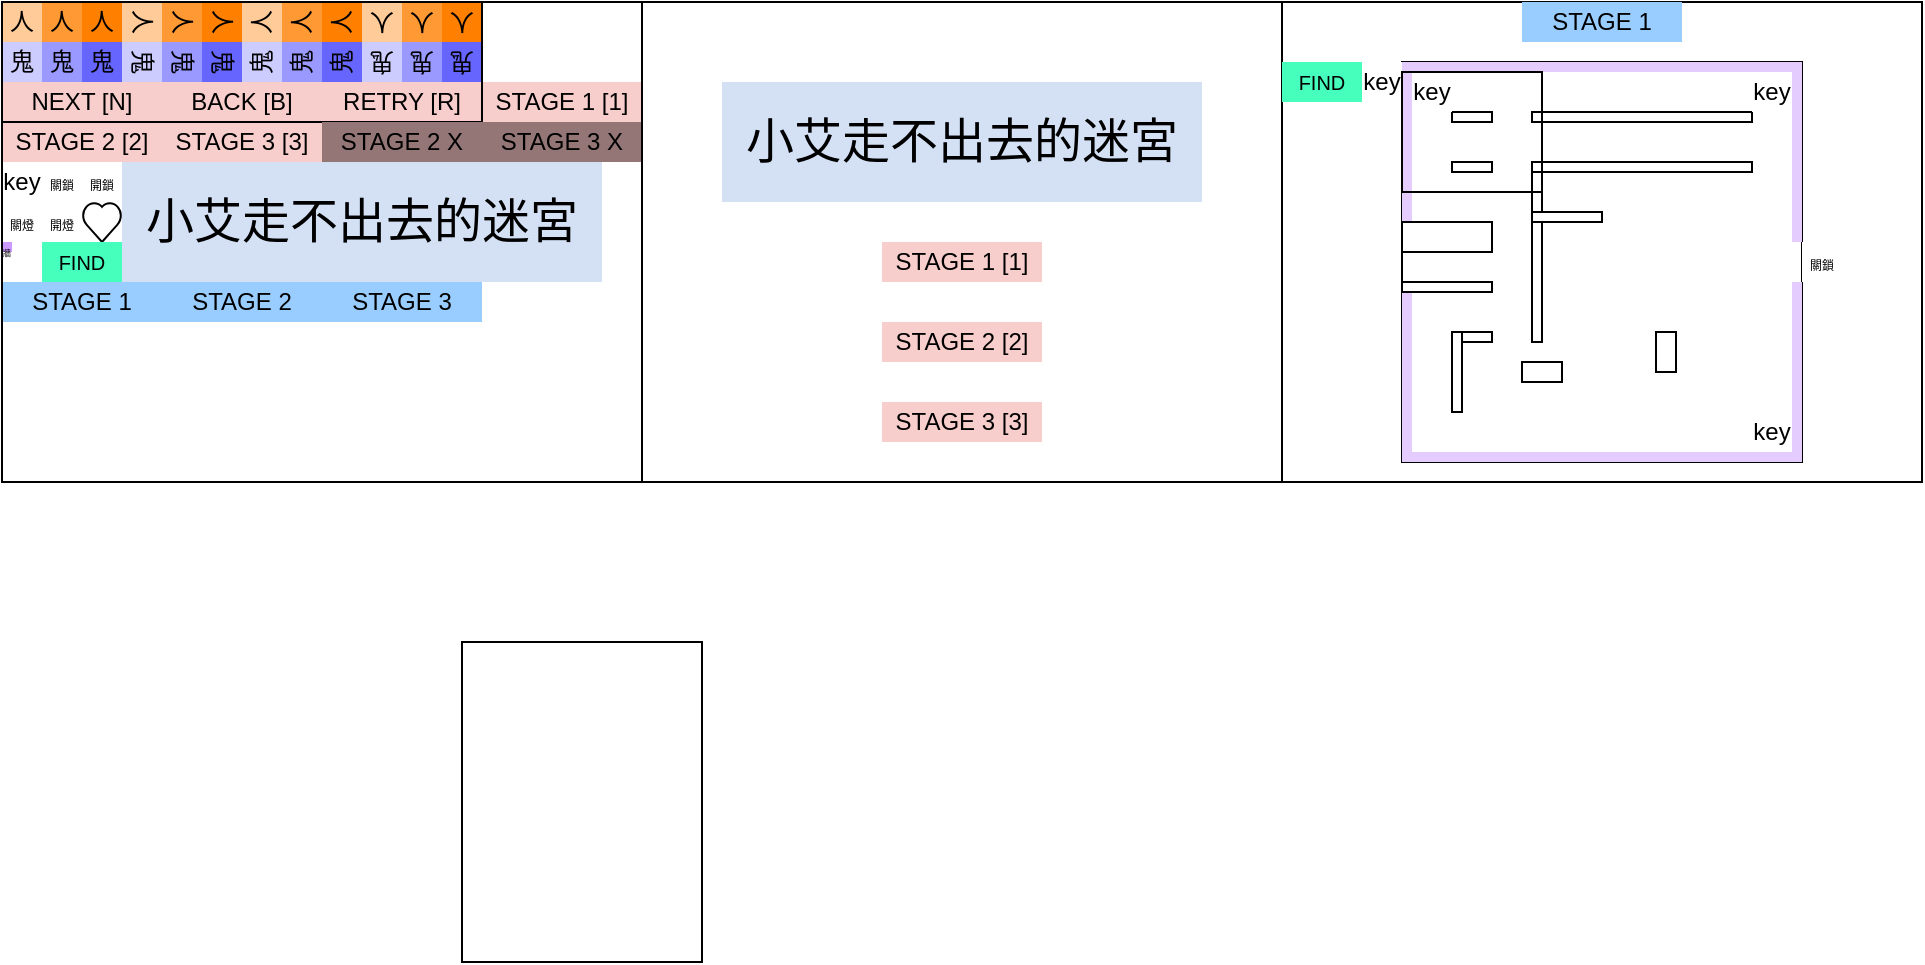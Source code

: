<mxfile version="22.1.11" type="device">
  <diagram name="第 1 页" id="ZVeX3MrrJ8u_XPvHQYW3">
    <mxGraphModel dx="678" dy="428" grid="1" gridSize="10" guides="1" tooltips="1" connect="1" arrows="1" fold="1" page="0" pageScale="1" pageWidth="827" pageHeight="1169" math="0" shadow="0">
      <root>
        <mxCell id="0" />
        <mxCell id="1" parent="0" />
        <mxCell id="8gye8lYrFyiWqnvWTvWa-485" value="" style="verticalLabelPosition=bottom;verticalAlign=top;html=1;shape=mxgraph.basic.rect;fillColor2=none;strokeWidth=1;size=20;indent=5;fillColor=none;strokeColor=#333333;" parent="1" vertex="1">
          <mxGeometry width="20" height="80" as="geometry" />
        </mxCell>
        <mxCell id="mk1CYxiMvZQm68hf4U1i-44" value="" style="rounded=0;whiteSpace=wrap;html=1;fillColor=none;" parent="1" vertex="1">
          <mxGeometry width="40" height="80" as="geometry" />
        </mxCell>
        <mxCell id="mk1CYxiMvZQm68hf4U1i-1" value="" style="verticalLabelPosition=bottom;verticalAlign=top;html=1;shape=mxgraph.basic.rect;fillColor2=none;strokeWidth=1;size=20;indent=5;fillColor=none;" parent="1" vertex="1">
          <mxGeometry x="640" width="320" height="240" as="geometry" />
        </mxCell>
        <mxCell id="8gye8lYrFyiWqnvWTvWa-423" value="人" style="rounded=0;whiteSpace=wrap;html=1;strokeColor=none;fillColor=#FFCC99;rotation=90;" parent="1" vertex="1">
          <mxGeometry x="60" width="20" height="20" as="geometry" />
        </mxCell>
        <mxCell id="8gye8lYrFyiWqnvWTvWa-424" value="人" style="rounded=0;whiteSpace=wrap;html=1;strokeColor=none;fillColor=#FFCC99;rotation=-90;" parent="1" vertex="1">
          <mxGeometry x="120" width="20" height="20" as="geometry" />
        </mxCell>
        <mxCell id="8gye8lYrFyiWqnvWTvWa-425" value="人" style="rounded=0;whiteSpace=wrap;html=1;strokeColor=none;fillColor=#FF9933;" parent="1" vertex="1">
          <mxGeometry x="20" width="20" height="20" as="geometry" />
        </mxCell>
        <mxCell id="8gye8lYrFyiWqnvWTvWa-453" value="&lt;font style=&quot;font-size: 4px;&quot;&gt;牆&lt;/font&gt;" style="rounded=0;whiteSpace=wrap;html=1;fillColor=#CC99FF;shadow=0;strokeColor=none;" parent="1" vertex="1">
          <mxGeometry y="120" width="5" height="5" as="geometry" />
        </mxCell>
        <mxCell id="8gye8lYrFyiWqnvWTvWa-454" value="key" style="rounded=0;whiteSpace=wrap;html=1;strokeColor=none;" parent="1" vertex="1">
          <mxGeometry y="80" width="20" height="20" as="geometry" />
        </mxCell>
        <mxCell id="8gye8lYrFyiWqnvWTvWa-455" value="&lt;font style=&quot;font-size: 6px;&quot;&gt;關鎖&lt;/font&gt;" style="rounded=0;whiteSpace=wrap;html=1;strokeColor=none;" parent="1" vertex="1">
          <mxGeometry x="20" y="80" width="20" height="20" as="geometry" />
        </mxCell>
        <mxCell id="8gye8lYrFyiWqnvWTvWa-461" value="&lt;font style=&quot;font-size: 6px;&quot;&gt;開鎖&lt;/font&gt;" style="rounded=0;whiteSpace=wrap;html=1;strokeColor=none;" parent="1" vertex="1">
          <mxGeometry x="40" y="80" width="20" height="20" as="geometry" />
        </mxCell>
        <mxCell id="8gye8lYrFyiWqnvWTvWa-462" value="&lt;font style=&quot;font-size: 6px;&quot;&gt;關燈&lt;/font&gt;" style="rounded=0;whiteSpace=wrap;html=1;strokeColor=none;" parent="1" vertex="1">
          <mxGeometry y="100" width="20" height="20" as="geometry" />
        </mxCell>
        <mxCell id="8gye8lYrFyiWqnvWTvWa-463" value="&lt;font style=&quot;font-size: 6px;&quot;&gt;開燈&lt;/font&gt;" style="rounded=0;whiteSpace=wrap;html=1;strokeColor=none;" parent="1" vertex="1">
          <mxGeometry x="20" y="100" width="20" height="20" as="geometry" />
        </mxCell>
        <mxCell id="8gye8lYrFyiWqnvWTvWa-464" value="" style="verticalLabelPosition=bottom;verticalAlign=top;html=1;shape=mxgraph.basic.heart" parent="1" vertex="1">
          <mxGeometry x="40" y="100" width="20" height="20" as="geometry" />
        </mxCell>
        <mxCell id="8gye8lYrFyiWqnvWTvWa-469" value="&lt;font style=&quot;font-size: 24px;&quot;&gt;小艾走不出去的迷宮&lt;/font&gt;" style="rounded=0;whiteSpace=wrap;html=1;strokeColor=none;fillColor=#D4E1F5;" parent="1" vertex="1">
          <mxGeometry x="60" y="80" width="240" height="60" as="geometry" />
        </mxCell>
        <mxCell id="8gye8lYrFyiWqnvWTvWa-474" value="鬼" style="rounded=0;whiteSpace=wrap;html=1;strokeColor=none;fillColor=#CCCCFF;" parent="1" vertex="1">
          <mxGeometry y="20" width="20" height="20" as="geometry" />
        </mxCell>
        <mxCell id="8gye8lYrFyiWqnvWTvWa-478" value="人" style="rounded=0;whiteSpace=wrap;html=1;strokeColor=none;fillColor=#FFCC99;" parent="1" vertex="1">
          <mxGeometry width="20" height="20" as="geometry" />
        </mxCell>
        <mxCell id="8gye8lYrFyiWqnvWTvWa-479" value="NEXT [N]" style="rounded=0;whiteSpace=wrap;html=1;fillColor=#F8CECC;strokeColor=none;" parent="1" vertex="1">
          <mxGeometry y="40" width="80" height="20" as="geometry" />
        </mxCell>
        <mxCell id="8gye8lYrFyiWqnvWTvWa-480" value="BACK [B]" style="rounded=0;whiteSpace=wrap;html=1;fillColor=#F8CECC;strokeColor=none;" parent="1" vertex="1">
          <mxGeometry x="80" y="40" width="80" height="20" as="geometry" />
        </mxCell>
        <mxCell id="8gye8lYrFyiWqnvWTvWa-481" value="RETRY [R]" style="rounded=0;whiteSpace=wrap;html=1;fillColor=#F8CECC;strokeColor=none;" parent="1" vertex="1">
          <mxGeometry x="160" y="40" width="80" height="20" as="geometry" />
        </mxCell>
        <mxCell id="8gye8lYrFyiWqnvWTvWa-482" value="STAGE 1 [1]" style="rounded=0;whiteSpace=wrap;html=1;fillColor=#F8CECC;strokeColor=none;" parent="1" vertex="1">
          <mxGeometry x="240" y="40" width="80" height="20" as="geometry" />
        </mxCell>
        <mxCell id="8gye8lYrFyiWqnvWTvWa-483" value="STAGE 2 [2]" style="rounded=0;whiteSpace=wrap;html=1;fillColor=#F8CECC;strokeColor=none;" parent="1" vertex="1">
          <mxGeometry y="60" width="80" height="20" as="geometry" />
        </mxCell>
        <mxCell id="8gye8lYrFyiWqnvWTvWa-484" value="STAGE 3 [3]" style="rounded=0;whiteSpace=wrap;html=1;fillColor=#F8CECC;strokeColor=none;" parent="1" vertex="1">
          <mxGeometry x="80" y="60" width="80" height="20" as="geometry" />
        </mxCell>
        <mxCell id="umz5n9U-2U131VHlXsAc-1" value="" style="verticalLabelPosition=bottom;verticalAlign=top;html=1;shape=mxgraph.basic.rect;fillColor2=none;strokeWidth=1;size=20;indent=5;fillColor=none;" parent="1" vertex="1">
          <mxGeometry x="320" width="320" height="240" as="geometry" />
        </mxCell>
        <mxCell id="umz5n9U-2U131VHlXsAc-8" value="STAGE 1 [1]" style="rounded=0;whiteSpace=wrap;html=1;fillColor=#F8CECC;strokeColor=none;" parent="1" vertex="1">
          <mxGeometry x="440" y="120" width="80" height="20" as="geometry" />
        </mxCell>
        <mxCell id="umz5n9U-2U131VHlXsAc-9" value="STAGE 3 [3]" style="rounded=0;whiteSpace=wrap;html=1;fillColor=#F8CECC;strokeColor=none;" parent="1" vertex="1">
          <mxGeometry x="440" y="200" width="80" height="20" as="geometry" />
        </mxCell>
        <mxCell id="umz5n9U-2U131VHlXsAc-10" value="STAGE 2 [2]" style="rounded=0;whiteSpace=wrap;html=1;fillColor=#F8CECC;strokeColor=none;" parent="1" vertex="1">
          <mxGeometry x="440" y="160" width="80" height="20" as="geometry" />
        </mxCell>
        <mxCell id="umz5n9U-2U131VHlXsAc-12" value="" style="rounded=0;whiteSpace=wrap;html=1;fillColor=none;" parent="1" vertex="1">
          <mxGeometry x="700" y="30" width="200" height="200" as="geometry" />
        </mxCell>
        <mxCell id="umz5n9U-2U131VHlXsAc-14" value="&lt;font style=&quot;font-size: 24px;&quot;&gt;小艾走不出去的迷宮&lt;/font&gt;" style="rounded=0;whiteSpace=wrap;html=1;strokeColor=none;fillColor=#D4E1F5;" parent="1" vertex="1">
          <mxGeometry x="360" y="40" width="240" height="60" as="geometry" />
        </mxCell>
        <mxCell id="umz5n9U-2U131VHlXsAc-16" value="人" style="rounded=0;whiteSpace=wrap;html=1;strokeColor=none;fillColor=#FF8000;" parent="1" vertex="1">
          <mxGeometry x="40" width="20" height="20" as="geometry" />
        </mxCell>
        <mxCell id="umz5n9U-2U131VHlXsAc-17" value="人" style="rounded=0;whiteSpace=wrap;html=1;strokeColor=none;fillColor=#FF8000;rotation=90;" parent="1" vertex="1">
          <mxGeometry x="100" width="20" height="20" as="geometry" />
        </mxCell>
        <mxCell id="umz5n9U-2U131VHlXsAc-18" value="人" style="rounded=0;whiteSpace=wrap;html=1;strokeColor=none;fillColor=#FF9933;rotation=90;" parent="1" vertex="1">
          <mxGeometry x="80" width="20" height="20" as="geometry" />
        </mxCell>
        <mxCell id="umz5n9U-2U131VHlXsAc-22" value="人" style="rounded=0;whiteSpace=wrap;html=1;strokeColor=none;fillColor=#FF8000;rotation=-90;" parent="1" vertex="1">
          <mxGeometry x="160" width="20" height="20" as="geometry" />
        </mxCell>
        <mxCell id="umz5n9U-2U131VHlXsAc-23" value="鬼" style="rounded=0;whiteSpace=wrap;html=1;strokeColor=none;fillColor=#9999FF;" parent="1" vertex="1">
          <mxGeometry x="20" y="20" width="20" height="20" as="geometry" />
        </mxCell>
        <mxCell id="umz5n9U-2U131VHlXsAc-25" value="鬼" style="rounded=0;whiteSpace=wrap;html=1;strokeColor=none;fillColor=#6666FF;" parent="1" vertex="1">
          <mxGeometry x="40" y="20" width="20" height="20" as="geometry" />
        </mxCell>
        <mxCell id="umz5n9U-2U131VHlXsAc-32" value="人" style="rounded=0;whiteSpace=wrap;html=1;strokeColor=none;fillColor=#FF9933;rotation=-90;" parent="1" vertex="1">
          <mxGeometry x="140" width="20" height="20" as="geometry" />
        </mxCell>
        <mxCell id="umz5n9U-2U131VHlXsAc-33" value="人" style="rounded=0;whiteSpace=wrap;html=1;strokeColor=none;fillColor=#FFCC99;rotation=-180;" parent="1" vertex="1">
          <mxGeometry x="180" width="20" height="20" as="geometry" />
        </mxCell>
        <mxCell id="umz5n9U-2U131VHlXsAc-34" value="人" style="rounded=0;whiteSpace=wrap;html=1;strokeColor=none;fillColor=#FF8000;rotation=-180;" parent="1" vertex="1">
          <mxGeometry x="220" width="20" height="20" as="geometry" />
        </mxCell>
        <mxCell id="umz5n9U-2U131VHlXsAc-35" value="人" style="rounded=0;whiteSpace=wrap;html=1;strokeColor=none;fillColor=#FF9933;rotation=-180;" parent="1" vertex="1">
          <mxGeometry x="200" width="20" height="20" as="geometry" />
        </mxCell>
        <mxCell id="umz5n9U-2U131VHlXsAc-36" value="鬼" style="rounded=0;whiteSpace=wrap;html=1;strokeColor=none;fillColor=#CCCCFF;rotation=90;" parent="1" vertex="1">
          <mxGeometry x="60" y="20" width="20" height="20" as="geometry" />
        </mxCell>
        <mxCell id="umz5n9U-2U131VHlXsAc-37" value="鬼" style="rounded=0;whiteSpace=wrap;html=1;strokeColor=none;fillColor=#9999FF;rotation=90;" parent="1" vertex="1">
          <mxGeometry x="80" y="20" width="20" height="20" as="geometry" />
        </mxCell>
        <mxCell id="umz5n9U-2U131VHlXsAc-38" value="鬼" style="rounded=0;whiteSpace=wrap;html=1;strokeColor=none;fillColor=#6666FF;rotation=90;direction=south;" parent="1" vertex="1">
          <mxGeometry x="100" y="20" width="20" height="20" as="geometry" />
        </mxCell>
        <mxCell id="umz5n9U-2U131VHlXsAc-39" value="鬼" style="rounded=0;whiteSpace=wrap;html=1;strokeColor=none;fillColor=#CCCCFF;direction=north;flipV=0;flipH=0;rotation=180;" parent="1" vertex="1">
          <mxGeometry x="180" y="20" width="20" height="20" as="geometry" />
        </mxCell>
        <mxCell id="umz5n9U-2U131VHlXsAc-40" value="鬼" style="rounded=0;whiteSpace=wrap;html=1;strokeColor=none;fillColor=#9999FF;direction=north;flipV=0;flipH=0;rotation=180;" parent="1" vertex="1">
          <mxGeometry x="200" y="20" width="20" height="20" as="geometry" />
        </mxCell>
        <mxCell id="umz5n9U-2U131VHlXsAc-41" value="鬼" style="rounded=0;whiteSpace=wrap;html=1;strokeColor=none;fillColor=#6666FF;direction=west;flipV=0;flipH=0;rotation=180;" parent="1" vertex="1">
          <mxGeometry x="220" y="20" width="20" height="20" as="geometry" />
        </mxCell>
        <mxCell id="umz5n9U-2U131VHlXsAc-42" value="鬼" style="rounded=0;whiteSpace=wrap;html=1;strokeColor=none;fillColor=#CCCCFF;direction=north;flipV=0;flipH=0;rotation=270;" parent="1" vertex="1">
          <mxGeometry x="120" y="20" width="20" height="20" as="geometry" />
        </mxCell>
        <mxCell id="umz5n9U-2U131VHlXsAc-43" value="鬼" style="rounded=0;whiteSpace=wrap;html=1;strokeColor=none;fillColor=#9999FF;direction=north;flipV=0;flipH=0;rotation=270;" parent="1" vertex="1">
          <mxGeometry x="140" y="20" width="20" height="20" as="geometry" />
        </mxCell>
        <mxCell id="umz5n9U-2U131VHlXsAc-44" value="鬼" style="rounded=0;whiteSpace=wrap;html=1;strokeColor=none;fillColor=#6666FF;direction=west;flipV=0;flipH=0;rotation=270;" parent="1" vertex="1">
          <mxGeometry x="160" y="20" width="20" height="20" as="geometry" />
        </mxCell>
        <mxCell id="mk1CYxiMvZQm68hf4U1i-7" value="STAGE 1" style="rounded=0;whiteSpace=wrap;html=1;fillColor=#99CCFF;strokeColor=none;" parent="1" vertex="1">
          <mxGeometry y="140" width="80" height="20" as="geometry" />
        </mxCell>
        <mxCell id="mk1CYxiMvZQm68hf4U1i-8" value="STAGE 2" style="rounded=0;whiteSpace=wrap;html=1;fillColor=#99CCFF;strokeColor=none;" parent="1" vertex="1">
          <mxGeometry x="80" y="140" width="80" height="20" as="geometry" />
        </mxCell>
        <mxCell id="mk1CYxiMvZQm68hf4U1i-9" value="STAGE 3" style="rounded=0;whiteSpace=wrap;html=1;fillColor=#99CCFF;strokeColor=none;" parent="1" vertex="1">
          <mxGeometry x="160" y="140" width="80" height="20" as="geometry" />
        </mxCell>
        <mxCell id="mk1CYxiMvZQm68hf4U1i-10" value="STAGE 1" style="rounded=0;whiteSpace=wrap;html=1;fillColor=#99CCFF;strokeColor=none;" parent="1" vertex="1">
          <mxGeometry x="760" width="80" height="20" as="geometry" />
        </mxCell>
        <mxCell id="mk1CYxiMvZQm68hf4U1i-11" value="" style="rounded=0;whiteSpace=wrap;html=1;fillColor=#E5CCFF;shadow=0;strokeColor=none;" parent="1" vertex="1">
          <mxGeometry x="700" y="30" width="5" height="90" as="geometry" />
        </mxCell>
        <mxCell id="mk1CYxiMvZQm68hf4U1i-12" value="" style="rounded=0;whiteSpace=wrap;html=1;fillColor=#E5CCFF;shadow=0;strokeColor=none;" parent="1" vertex="1">
          <mxGeometry x="700" y="140" width="5" height="90" as="geometry" />
        </mxCell>
        <mxCell id="mk1CYxiMvZQm68hf4U1i-15" value="" style="rounded=0;whiteSpace=wrap;html=1;fillColor=#E5CCFF;shadow=0;strokeColor=none;" parent="1" vertex="1">
          <mxGeometry x="700" y="30" width="200" height="5" as="geometry" />
        </mxCell>
        <mxCell id="mk1CYxiMvZQm68hf4U1i-16" value="" style="rounded=0;whiteSpace=wrap;html=1;fillColor=#E5CCFF;shadow=0;strokeColor=none;" parent="1" vertex="1">
          <mxGeometry x="895" y="30" width="5" height="90" as="geometry" />
        </mxCell>
        <mxCell id="mk1CYxiMvZQm68hf4U1i-17" value="" style="rounded=0;whiteSpace=wrap;html=1;fillColor=#E5CCFF;shadow=0;strokeColor=none;" parent="1" vertex="1">
          <mxGeometry x="895" y="140" width="5" height="90" as="geometry" />
        </mxCell>
        <mxCell id="mk1CYxiMvZQm68hf4U1i-18" value="" style="rounded=0;whiteSpace=wrap;html=1;" parent="1" vertex="1">
          <mxGeometry x="725" y="55" width="20" height="5" as="geometry" />
        </mxCell>
        <mxCell id="mk1CYxiMvZQm68hf4U1i-21" value="" style="rounded=0;whiteSpace=wrap;html=1;" parent="1" vertex="1">
          <mxGeometry x="700" y="110" width="45" height="15" as="geometry" />
        </mxCell>
        <mxCell id="mk1CYxiMvZQm68hf4U1i-23" value="" style="rounded=0;whiteSpace=wrap;html=1;" parent="1" vertex="1">
          <mxGeometry x="725" y="165" width="20" height="5" as="geometry" />
        </mxCell>
        <mxCell id="mk1CYxiMvZQm68hf4U1i-25" value="" style="rounded=0;whiteSpace=wrap;html=1;" parent="1" vertex="1">
          <mxGeometry x="725" y="80" width="20" height="5" as="geometry" />
        </mxCell>
        <mxCell id="mk1CYxiMvZQm68hf4U1i-27" value="" style="rounded=0;whiteSpace=wrap;html=1;fillColor=#E5CCFF;shadow=0;strokeColor=none;" parent="1" vertex="1">
          <mxGeometry x="700" y="225" width="200" height="5" as="geometry" />
        </mxCell>
        <mxCell id="mk1CYxiMvZQm68hf4U1i-30" value="" style="rounded=0;whiteSpace=wrap;html=1;" parent="1" vertex="1">
          <mxGeometry x="765" y="55" width="110" height="5" as="geometry" />
        </mxCell>
        <mxCell id="mk1CYxiMvZQm68hf4U1i-31" value="" style="rounded=0;whiteSpace=wrap;html=1;" parent="1" vertex="1">
          <mxGeometry x="765" y="85" width="5" height="85" as="geometry" />
        </mxCell>
        <mxCell id="mk1CYxiMvZQm68hf4U1i-32" value="" style="rounded=0;whiteSpace=wrap;html=1;" parent="1" vertex="1">
          <mxGeometry x="827" y="165" width="10" height="20" as="geometry" />
        </mxCell>
        <mxCell id="mk1CYxiMvZQm68hf4U1i-33" value="" style="rounded=0;whiteSpace=wrap;html=1;" parent="1" vertex="1">
          <mxGeometry x="760" y="180" width="20" height="10" as="geometry" />
        </mxCell>
        <mxCell id="mk1CYxiMvZQm68hf4U1i-36" value="" style="rounded=0;whiteSpace=wrap;html=1;" parent="1" vertex="1">
          <mxGeometry x="700" y="140" width="45" height="5" as="geometry" />
        </mxCell>
        <mxCell id="mk1CYxiMvZQm68hf4U1i-37" value="&lt;font style=&quot;font-size: 10px;&quot;&gt;FIND&lt;/font&gt;" style="rounded=0;whiteSpace=wrap;html=1;fillColor=#47FFBC;strokeColor=none;" parent="1" vertex="1">
          <mxGeometry x="20" y="120" width="40" height="20" as="geometry" />
        </mxCell>
        <mxCell id="mk1CYxiMvZQm68hf4U1i-39" value="key" style="rounded=0;whiteSpace=wrap;html=1;strokeColor=none;" parent="1" vertex="1">
          <mxGeometry x="680" y="30" width="20" height="20" as="geometry" />
        </mxCell>
        <mxCell id="mk1CYxiMvZQm68hf4U1i-45" value="" style="rounded=0;whiteSpace=wrap;html=1;" parent="1" vertex="1">
          <mxGeometry x="765" y="80" width="110" height="5" as="geometry" />
        </mxCell>
        <mxCell id="mk1CYxiMvZQm68hf4U1i-47" value="" style="rounded=0;whiteSpace=wrap;html=1;" parent="1" vertex="1">
          <mxGeometry x="765" y="105" width="35" height="5" as="geometry" />
        </mxCell>
        <mxCell id="mk1CYxiMvZQm68hf4U1i-48" value="" style="rounded=0;whiteSpace=wrap;html=1;" parent="1" vertex="1">
          <mxGeometry x="725" y="165" width="5" height="40" as="geometry" />
        </mxCell>
        <mxCell id="n1OKE0xGV-YdnzrgpFeP-1" value="" style="rounded=0;whiteSpace=wrap;html=1;fillColor=none;" parent="1" vertex="1">
          <mxGeometry width="240" height="60" as="geometry" />
        </mxCell>
        <mxCell id="n1OKE0xGV-YdnzrgpFeP-2" value="&lt;font style=&quot;font-size: 6px;&quot;&gt;關鎖&lt;/font&gt;" style="rounded=0;whiteSpace=wrap;html=1;strokeColor=none;" parent="1" vertex="1">
          <mxGeometry x="900" y="120" width="20" height="20" as="geometry" />
        </mxCell>
        <mxCell id="n1OKE0xGV-YdnzrgpFeP-3" value="key" style="rounded=0;whiteSpace=wrap;html=1;strokeColor=none;" parent="1" vertex="1">
          <mxGeometry x="705" y="35" width="20" height="20" as="geometry" />
        </mxCell>
        <mxCell id="n1OKE0xGV-YdnzrgpFeP-4" value="key" style="rounded=0;whiteSpace=wrap;html=1;strokeColor=none;" parent="1" vertex="1">
          <mxGeometry x="875" y="35" width="20" height="20" as="geometry" />
        </mxCell>
        <mxCell id="n1OKE0xGV-YdnzrgpFeP-5" value="key" style="rounded=0;whiteSpace=wrap;html=1;strokeColor=none;" parent="1" vertex="1">
          <mxGeometry x="875" y="205" width="20" height="20" as="geometry" />
        </mxCell>
        <mxCell id="n1OKE0xGV-YdnzrgpFeP-6" value="" style="rounded=0;whiteSpace=wrap;html=1;fillColor=none;" parent="1" vertex="1">
          <mxGeometry x="700" y="35" width="70" height="60" as="geometry" />
        </mxCell>
        <mxCell id="n1OKE0xGV-YdnzrgpFeP-7" value="STAGE 2 X" style="rounded=0;whiteSpace=wrap;html=1;fillColor=#947676;strokeColor=none;" parent="1" vertex="1">
          <mxGeometry x="160" y="60" width="80" height="20" as="geometry" />
        </mxCell>
        <mxCell id="n1OKE0xGV-YdnzrgpFeP-8" value="STAGE 3 X" style="rounded=0;whiteSpace=wrap;html=1;fillColor=#947676;strokeColor=none;" parent="1" vertex="1">
          <mxGeometry x="240" y="60" width="80" height="20" as="geometry" />
        </mxCell>
        <mxCell id="n1OKE0xGV-YdnzrgpFeP-9" value="" style="rounded=0;whiteSpace=wrap;html=1;fillColor=none;" parent="1" vertex="1">
          <mxGeometry x="230" y="320" width="120" height="160" as="geometry" />
        </mxCell>
        <mxCell id="n1OKE0xGV-YdnzrgpFeP-12" value="&lt;font style=&quot;font-size: 10px;&quot;&gt;FIND&lt;/font&gt;" style="rounded=0;whiteSpace=wrap;html=1;fillColor=#47FFBC;strokeColor=none;" parent="1" vertex="1">
          <mxGeometry x="640" y="30" width="40" height="20" as="geometry" />
        </mxCell>
        <mxCell id="giw1rmGDhQp2oMULYZ0z-1" value="" style="verticalLabelPosition=bottom;verticalAlign=top;html=1;shape=mxgraph.basic.rect;fillColor2=none;strokeWidth=1;size=20;indent=5;fillColor=none;" parent="1" vertex="1">
          <mxGeometry width="320" height="240" as="geometry" />
        </mxCell>
      </root>
    </mxGraphModel>
  </diagram>
</mxfile>
